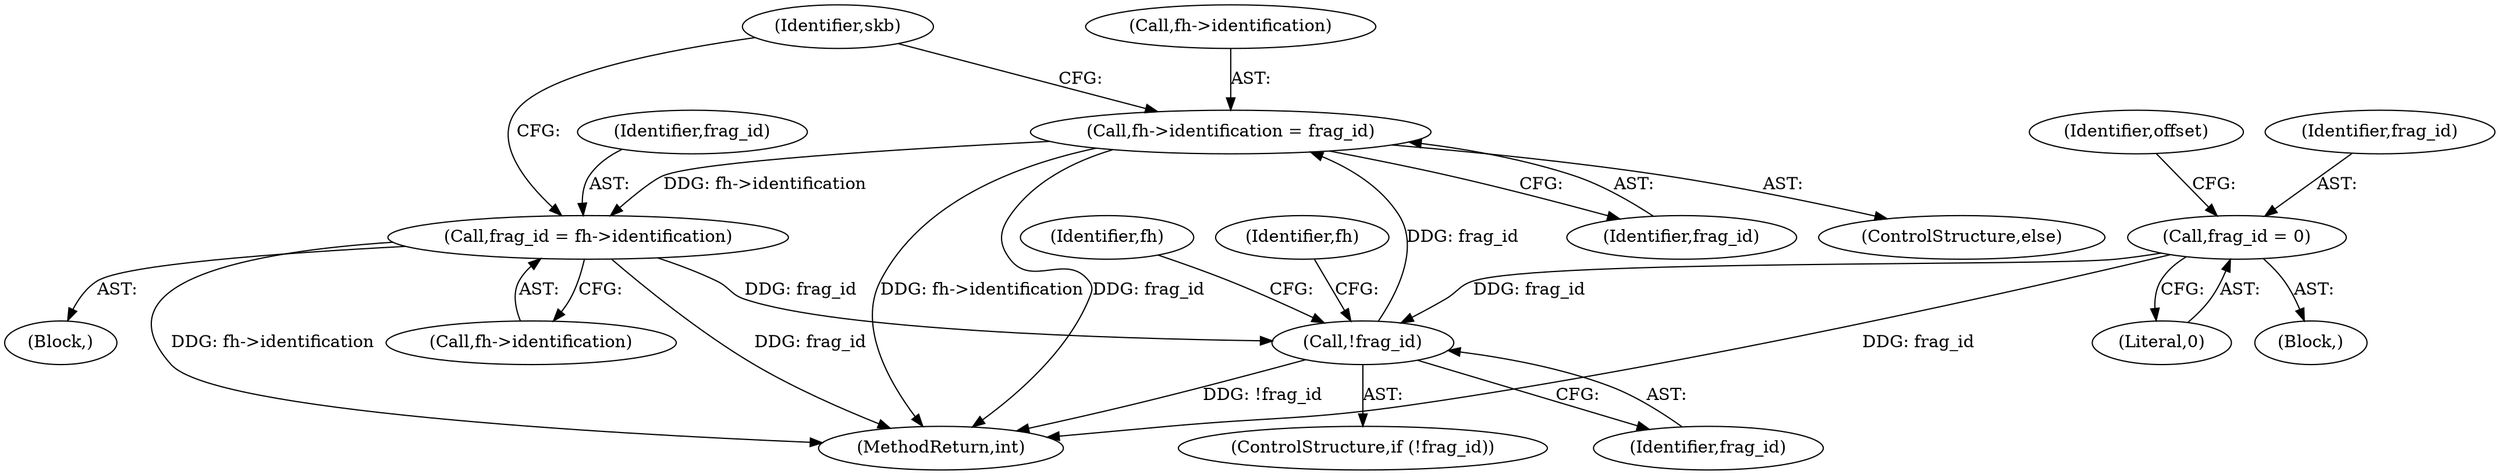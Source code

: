 digraph "0_linux_87c48fa3b4630905f98268dde838ee43626a060c_1@pointer" {
"1000786" [label="(Call,fh->identification = frag_id)"];
"1000775" [label="(Call,!frag_id)"];
"1000780" [label="(Call,frag_id = fh->identification)"];
"1000786" [label="(Call,fh->identification = frag_id)"];
"1000149" [label="(Call,frag_id = 0)"];
"1000151" [label="(Literal,0)"];
"1000775" [label="(Call,!frag_id)"];
"1000788" [label="(Identifier,fh)"];
"1000782" [label="(Call,fh->identification)"];
"1000781" [label="(Identifier,frag_id)"];
"1000121" [label="(Block,)"];
"1000150" [label="(Identifier,frag_id)"];
"1000149" [label="(Call,frag_id = 0)"];
"1000870" [label="(MethodReturn,int)"];
"1000780" [label="(Call,frag_id = fh->identification)"];
"1000155" [label="(Identifier,offset)"];
"1000790" [label="(Identifier,frag_id)"];
"1000779" [label="(Identifier,fh)"];
"1000786" [label="(Call,fh->identification = frag_id)"];
"1000787" [label="(Call,fh->identification)"];
"1000776" [label="(Identifier,frag_id)"];
"1000785" [label="(ControlStructure,else)"];
"1000774" [label="(ControlStructure,if (!frag_id))"];
"1000793" [label="(Identifier,skb)"];
"1000777" [label="(Block,)"];
"1000786" -> "1000785"  [label="AST: "];
"1000786" -> "1000790"  [label="CFG: "];
"1000787" -> "1000786"  [label="AST: "];
"1000790" -> "1000786"  [label="AST: "];
"1000793" -> "1000786"  [label="CFG: "];
"1000786" -> "1000870"  [label="DDG: frag_id"];
"1000786" -> "1000870"  [label="DDG: fh->identification"];
"1000786" -> "1000780"  [label="DDG: fh->identification"];
"1000775" -> "1000786"  [label="DDG: frag_id"];
"1000775" -> "1000774"  [label="AST: "];
"1000775" -> "1000776"  [label="CFG: "];
"1000776" -> "1000775"  [label="AST: "];
"1000779" -> "1000775"  [label="CFG: "];
"1000788" -> "1000775"  [label="CFG: "];
"1000775" -> "1000870"  [label="DDG: !frag_id"];
"1000780" -> "1000775"  [label="DDG: frag_id"];
"1000149" -> "1000775"  [label="DDG: frag_id"];
"1000780" -> "1000777"  [label="AST: "];
"1000780" -> "1000782"  [label="CFG: "];
"1000781" -> "1000780"  [label="AST: "];
"1000782" -> "1000780"  [label="AST: "];
"1000793" -> "1000780"  [label="CFG: "];
"1000780" -> "1000870"  [label="DDG: frag_id"];
"1000780" -> "1000870"  [label="DDG: fh->identification"];
"1000149" -> "1000121"  [label="AST: "];
"1000149" -> "1000151"  [label="CFG: "];
"1000150" -> "1000149"  [label="AST: "];
"1000151" -> "1000149"  [label="AST: "];
"1000155" -> "1000149"  [label="CFG: "];
"1000149" -> "1000870"  [label="DDG: frag_id"];
}
